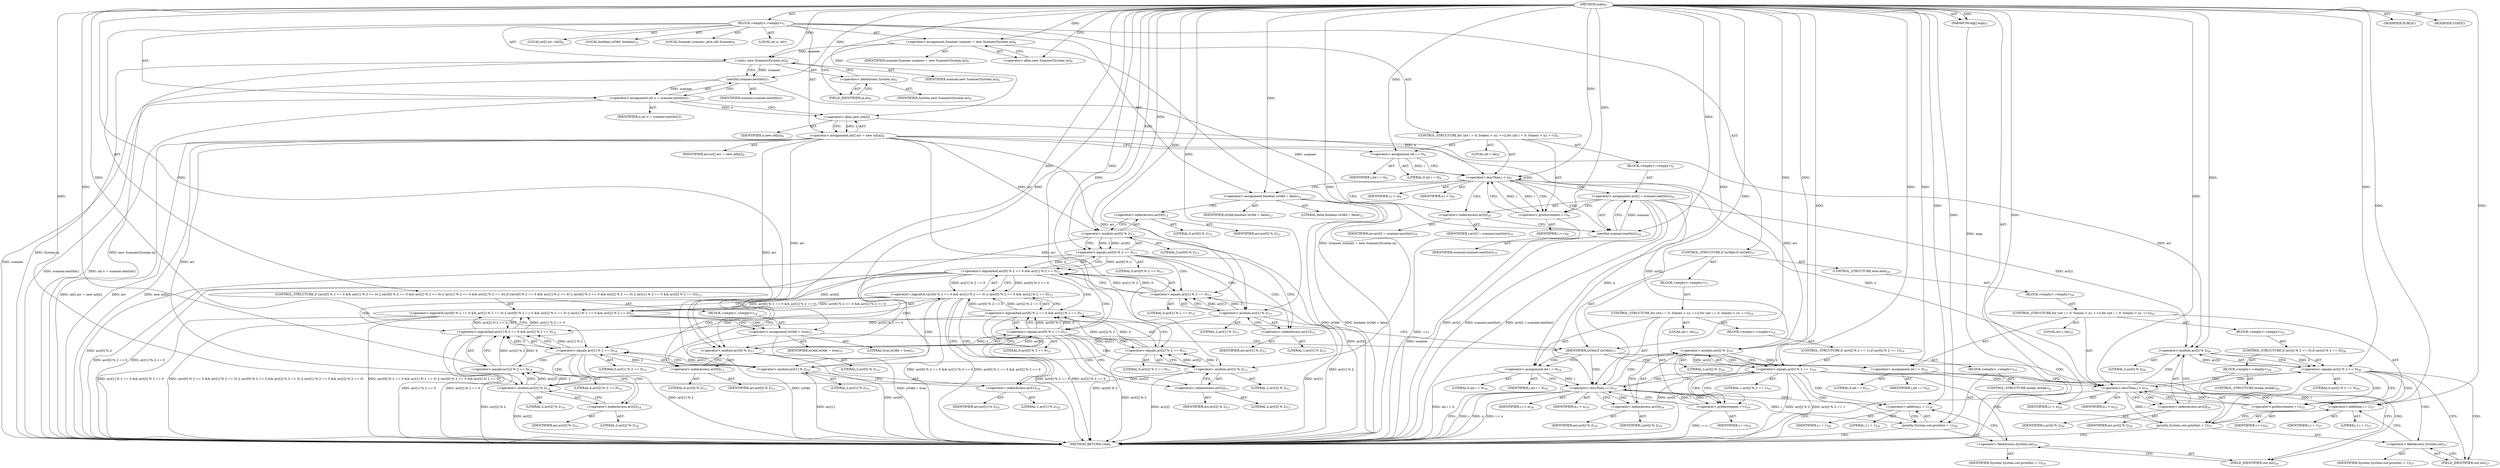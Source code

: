 digraph "main" {  
"19" [label = <(METHOD,main)<SUB>5</SUB>> ]
"20" [label = <(PARAM,String[] args)<SUB>5</SUB>> ]
"21" [label = <(BLOCK,&lt;empty&gt;,&lt;empty&gt;)<SUB>5</SUB>> ]
"4" [label = <(LOCAL,Scanner scanner: java.util.Scanner)<SUB>6</SUB>> ]
"22" [label = <(&lt;operator&gt;.assignment,Scanner scanner = new Scanner(System.in))<SUB>6</SUB>> ]
"23" [label = <(IDENTIFIER,scanner,Scanner scanner = new Scanner(System.in))<SUB>6</SUB>> ]
"24" [label = <(&lt;operator&gt;.alloc,new Scanner(System.in))<SUB>6</SUB>> ]
"25" [label = <(&lt;init&gt;,new Scanner(System.in))<SUB>6</SUB>> ]
"3" [label = <(IDENTIFIER,scanner,new Scanner(System.in))<SUB>6</SUB>> ]
"26" [label = <(&lt;operator&gt;.fieldAccess,System.in)<SUB>6</SUB>> ]
"27" [label = <(IDENTIFIER,System,new Scanner(System.in))<SUB>6</SUB>> ]
"28" [label = <(FIELD_IDENTIFIER,in,in)<SUB>6</SUB>> ]
"29" [label = <(LOCAL,int n: int)<SUB>7</SUB>> ]
"30" [label = <(&lt;operator&gt;.assignment,int n = scanner.nextInt())<SUB>7</SUB>> ]
"31" [label = <(IDENTIFIER,n,int n = scanner.nextInt())<SUB>7</SUB>> ]
"32" [label = <(nextInt,scanner.nextInt())<SUB>7</SUB>> ]
"33" [label = <(IDENTIFIER,scanner,scanner.nextInt())<SUB>7</SUB>> ]
"34" [label = <(LOCAL,int[] arr: int[])<SUB>8</SUB>> ]
"35" [label = <(&lt;operator&gt;.assignment,int[] arr = new int[n])<SUB>8</SUB>> ]
"36" [label = <(IDENTIFIER,arr,int[] arr = new int[n])<SUB>8</SUB>> ]
"37" [label = <(&lt;operator&gt;.alloc,new int[n])> ]
"38" [label = <(IDENTIFIER,n,new int[n])<SUB>8</SUB>> ]
"39" [label = <(CONTROL_STRUCTURE,for (int i = 0; Some(i &lt; n); ++i),for (int i = 0; Some(i &lt; n); ++i))<SUB>9</SUB>> ]
"40" [label = <(LOCAL,int i: int)<SUB>9</SUB>> ]
"41" [label = <(&lt;operator&gt;.assignment,int i = 0)<SUB>9</SUB>> ]
"42" [label = <(IDENTIFIER,i,int i = 0)<SUB>9</SUB>> ]
"43" [label = <(LITERAL,0,int i = 0)<SUB>9</SUB>> ]
"44" [label = <(&lt;operator&gt;.lessThan,i &lt; n)<SUB>9</SUB>> ]
"45" [label = <(IDENTIFIER,i,i &lt; n)<SUB>9</SUB>> ]
"46" [label = <(IDENTIFIER,n,i &lt; n)<SUB>9</SUB>> ]
"47" [label = <(&lt;operator&gt;.preIncrement,++i)<SUB>9</SUB>> ]
"48" [label = <(IDENTIFIER,i,++i)<SUB>9</SUB>> ]
"49" [label = <(BLOCK,&lt;empty&gt;,&lt;empty&gt;)<SUB>9</SUB>> ]
"50" [label = <(&lt;operator&gt;.assignment,arr[i] = scanner.nextInt())<SUB>10</SUB>> ]
"51" [label = <(&lt;operator&gt;.indexAccess,arr[i])<SUB>10</SUB>> ]
"52" [label = <(IDENTIFIER,arr,arr[i] = scanner.nextInt())<SUB>10</SUB>> ]
"53" [label = <(IDENTIFIER,i,arr[i] = scanner.nextInt())<SUB>10</SUB>> ]
"54" [label = <(nextInt,scanner.nextInt())<SUB>10</SUB>> ]
"55" [label = <(IDENTIFIER,scanner,scanner.nextInt())<SUB>10</SUB>> ]
"56" [label = <(LOCAL,boolean isOdd: boolean)<SUB>12</SUB>> ]
"57" [label = <(&lt;operator&gt;.assignment,boolean isOdd = false)<SUB>12</SUB>> ]
"58" [label = <(IDENTIFIER,isOdd,boolean isOdd = false)<SUB>12</SUB>> ]
"59" [label = <(LITERAL,false,boolean isOdd = false)<SUB>12</SUB>> ]
"60" [label = <(CONTROL_STRUCTURE,if ((arr[0] % 2 == 0 &amp;&amp; arr[1] % 2 == 0) || (arr[0] % 2 == 0 &amp;&amp; arr[2] % 2 == 0) || (arr[1] % 2 == 0 &amp;&amp; arr[2] % 2 == 0)),if ((arr[0] % 2 == 0 &amp;&amp; arr[1] % 2 == 0) || (arr[0] % 2 == 0 &amp;&amp; arr[2] % 2 == 0) || (arr[1] % 2 == 0 &amp;&amp; arr[2] % 2 == 0)))<SUB>13</SUB>> ]
"61" [label = <(&lt;operator&gt;.logicalOr,(arr[0] % 2 == 0 &amp;&amp; arr[1] % 2 == 0) || (arr[0] % 2 == 0 &amp;&amp; arr[2] % 2 == 0) || (arr[1] % 2 == 0 &amp;&amp; arr[2] % 2 == 0))<SUB>13</SUB>> ]
"62" [label = <(&lt;operator&gt;.logicalOr,(arr[0] % 2 == 0 &amp;&amp; arr[1] % 2 == 0) || (arr[0] % 2 == 0 &amp;&amp; arr[2] % 2 == 0))<SUB>13</SUB>> ]
"63" [label = <(&lt;operator&gt;.logicalAnd,arr[0] % 2 == 0 &amp;&amp; arr[1] % 2 == 0)<SUB>13</SUB>> ]
"64" [label = <(&lt;operator&gt;.equals,arr[0] % 2 == 0)<SUB>13</SUB>> ]
"65" [label = <(&lt;operator&gt;.modulo,arr[0] % 2)<SUB>13</SUB>> ]
"66" [label = <(&lt;operator&gt;.indexAccess,arr[0])<SUB>13</SUB>> ]
"67" [label = <(IDENTIFIER,arr,arr[0] % 2)<SUB>13</SUB>> ]
"68" [label = <(LITERAL,0,arr[0] % 2)<SUB>13</SUB>> ]
"69" [label = <(LITERAL,2,arr[0] % 2)<SUB>13</SUB>> ]
"70" [label = <(LITERAL,0,arr[0] % 2 == 0)<SUB>13</SUB>> ]
"71" [label = <(&lt;operator&gt;.equals,arr[1] % 2 == 0)<SUB>13</SUB>> ]
"72" [label = <(&lt;operator&gt;.modulo,arr[1] % 2)<SUB>13</SUB>> ]
"73" [label = <(&lt;operator&gt;.indexAccess,arr[1])<SUB>13</SUB>> ]
"74" [label = <(IDENTIFIER,arr,arr[1] % 2)<SUB>13</SUB>> ]
"75" [label = <(LITERAL,1,arr[1] % 2)<SUB>13</SUB>> ]
"76" [label = <(LITERAL,2,arr[1] % 2)<SUB>13</SUB>> ]
"77" [label = <(LITERAL,0,arr[1] % 2 == 0)<SUB>13</SUB>> ]
"78" [label = <(&lt;operator&gt;.logicalAnd,arr[0] % 2 == 0 &amp;&amp; arr[2] % 2 == 0)<SUB>13</SUB>> ]
"79" [label = <(&lt;operator&gt;.equals,arr[0] % 2 == 0)<SUB>13</SUB>> ]
"80" [label = <(&lt;operator&gt;.modulo,arr[0] % 2)<SUB>13</SUB>> ]
"81" [label = <(&lt;operator&gt;.indexAccess,arr[0])<SUB>13</SUB>> ]
"82" [label = <(IDENTIFIER,arr,arr[0] % 2)<SUB>13</SUB>> ]
"83" [label = <(LITERAL,0,arr[0] % 2)<SUB>13</SUB>> ]
"84" [label = <(LITERAL,2,arr[0] % 2)<SUB>13</SUB>> ]
"85" [label = <(LITERAL,0,arr[0] % 2 == 0)<SUB>13</SUB>> ]
"86" [label = <(&lt;operator&gt;.equals,arr[2] % 2 == 0)<SUB>13</SUB>> ]
"87" [label = <(&lt;operator&gt;.modulo,arr[2] % 2)<SUB>13</SUB>> ]
"88" [label = <(&lt;operator&gt;.indexAccess,arr[2])<SUB>13</SUB>> ]
"89" [label = <(IDENTIFIER,arr,arr[2] % 2)<SUB>13</SUB>> ]
"90" [label = <(LITERAL,2,arr[2] % 2)<SUB>13</SUB>> ]
"91" [label = <(LITERAL,2,arr[2] % 2)<SUB>13</SUB>> ]
"92" [label = <(LITERAL,0,arr[2] % 2 == 0)<SUB>13</SUB>> ]
"93" [label = <(&lt;operator&gt;.logicalAnd,arr[1] % 2 == 0 &amp;&amp; arr[2] % 2 == 0)<SUB>14</SUB>> ]
"94" [label = <(&lt;operator&gt;.equals,arr[1] % 2 == 0)<SUB>14</SUB>> ]
"95" [label = <(&lt;operator&gt;.modulo,arr[1] % 2)<SUB>14</SUB>> ]
"96" [label = <(&lt;operator&gt;.indexAccess,arr[1])<SUB>14</SUB>> ]
"97" [label = <(IDENTIFIER,arr,arr[1] % 2)<SUB>14</SUB>> ]
"98" [label = <(LITERAL,1,arr[1] % 2)<SUB>14</SUB>> ]
"99" [label = <(LITERAL,2,arr[1] % 2)<SUB>14</SUB>> ]
"100" [label = <(LITERAL,0,arr[1] % 2 == 0)<SUB>14</SUB>> ]
"101" [label = <(&lt;operator&gt;.equals,arr[2] % 2 == 0)<SUB>14</SUB>> ]
"102" [label = <(&lt;operator&gt;.modulo,arr[2] % 2)<SUB>14</SUB>> ]
"103" [label = <(&lt;operator&gt;.indexAccess,arr[2])<SUB>14</SUB>> ]
"104" [label = <(IDENTIFIER,arr,arr[2] % 2)<SUB>14</SUB>> ]
"105" [label = <(LITERAL,2,arr[2] % 2)<SUB>14</SUB>> ]
"106" [label = <(LITERAL,2,arr[2] % 2)<SUB>14</SUB>> ]
"107" [label = <(LITERAL,0,arr[2] % 2 == 0)<SUB>14</SUB>> ]
"108" [label = <(BLOCK,&lt;empty&gt;,&lt;empty&gt;)<SUB>14</SUB>> ]
"109" [label = <(&lt;operator&gt;.assignment,isOdd = true)<SUB>15</SUB>> ]
"110" [label = <(IDENTIFIER,isOdd,isOdd = true)<SUB>15</SUB>> ]
"111" [label = <(LITERAL,true,isOdd = true)<SUB>15</SUB>> ]
"112" [label = <(CONTROL_STRUCTURE,if (isOdd),if (isOdd))<SUB>17</SUB>> ]
"113" [label = <(IDENTIFIER,isOdd,if (isOdd))<SUB>17</SUB>> ]
"114" [label = <(BLOCK,&lt;empty&gt;,&lt;empty&gt;)<SUB>17</SUB>> ]
"115" [label = <(CONTROL_STRUCTURE,for (int i = 0; Some(i &lt; n); ++i),for (int i = 0; Some(i &lt; n); ++i))<SUB>18</SUB>> ]
"116" [label = <(LOCAL,int i: int)<SUB>18</SUB>> ]
"117" [label = <(&lt;operator&gt;.assignment,int i = 0)<SUB>18</SUB>> ]
"118" [label = <(IDENTIFIER,i,int i = 0)<SUB>18</SUB>> ]
"119" [label = <(LITERAL,0,int i = 0)<SUB>18</SUB>> ]
"120" [label = <(&lt;operator&gt;.lessThan,i &lt; n)<SUB>18</SUB>> ]
"121" [label = <(IDENTIFIER,i,i &lt; n)<SUB>18</SUB>> ]
"122" [label = <(IDENTIFIER,n,i &lt; n)<SUB>18</SUB>> ]
"123" [label = <(&lt;operator&gt;.preIncrement,++i)<SUB>18</SUB>> ]
"124" [label = <(IDENTIFIER,i,++i)<SUB>18</SUB>> ]
"125" [label = <(BLOCK,&lt;empty&gt;,&lt;empty&gt;)<SUB>18</SUB>> ]
"126" [label = <(CONTROL_STRUCTURE,if (arr[i] % 2 == 1),if (arr[i] % 2 == 1))<SUB>19</SUB>> ]
"127" [label = <(&lt;operator&gt;.equals,arr[i] % 2 == 1)<SUB>19</SUB>> ]
"128" [label = <(&lt;operator&gt;.modulo,arr[i] % 2)<SUB>19</SUB>> ]
"129" [label = <(&lt;operator&gt;.indexAccess,arr[i])<SUB>19</SUB>> ]
"130" [label = <(IDENTIFIER,arr,arr[i] % 2)<SUB>19</SUB>> ]
"131" [label = <(IDENTIFIER,i,arr[i] % 2)<SUB>19</SUB>> ]
"132" [label = <(LITERAL,2,arr[i] % 2)<SUB>19</SUB>> ]
"133" [label = <(LITERAL,1,arr[i] % 2 == 1)<SUB>19</SUB>> ]
"134" [label = <(BLOCK,&lt;empty&gt;,&lt;empty&gt;)<SUB>19</SUB>> ]
"135" [label = <(println,System.out.println(i + 1))<SUB>20</SUB>> ]
"136" [label = <(&lt;operator&gt;.fieldAccess,System.out)<SUB>20</SUB>> ]
"137" [label = <(IDENTIFIER,System,System.out.println(i + 1))<SUB>20</SUB>> ]
"138" [label = <(FIELD_IDENTIFIER,out,out)<SUB>20</SUB>> ]
"139" [label = <(&lt;operator&gt;.addition,i + 1)<SUB>20</SUB>> ]
"140" [label = <(IDENTIFIER,i,i + 1)<SUB>20</SUB>> ]
"141" [label = <(LITERAL,1,i + 1)<SUB>20</SUB>> ]
"142" [label = <(CONTROL_STRUCTURE,break;,break;)<SUB>21</SUB>> ]
"143" [label = <(CONTROL_STRUCTURE,else,else)<SUB>24</SUB>> ]
"144" [label = <(BLOCK,&lt;empty&gt;,&lt;empty&gt;)<SUB>24</SUB>> ]
"145" [label = <(CONTROL_STRUCTURE,for (int i = 0; Some(i &lt; n); ++i),for (int i = 0; Some(i &lt; n); ++i))<SUB>25</SUB>> ]
"146" [label = <(LOCAL,int i: int)<SUB>25</SUB>> ]
"147" [label = <(&lt;operator&gt;.assignment,int i = 0)<SUB>25</SUB>> ]
"148" [label = <(IDENTIFIER,i,int i = 0)<SUB>25</SUB>> ]
"149" [label = <(LITERAL,0,int i = 0)<SUB>25</SUB>> ]
"150" [label = <(&lt;operator&gt;.lessThan,i &lt; n)<SUB>25</SUB>> ]
"151" [label = <(IDENTIFIER,i,i &lt; n)<SUB>25</SUB>> ]
"152" [label = <(IDENTIFIER,n,i &lt; n)<SUB>25</SUB>> ]
"153" [label = <(&lt;operator&gt;.preIncrement,++i)<SUB>25</SUB>> ]
"154" [label = <(IDENTIFIER,i,++i)<SUB>25</SUB>> ]
"155" [label = <(BLOCK,&lt;empty&gt;,&lt;empty&gt;)<SUB>25</SUB>> ]
"156" [label = <(CONTROL_STRUCTURE,if (arr[i] % 2 == 0),if (arr[i] % 2 == 0))<SUB>26</SUB>> ]
"157" [label = <(&lt;operator&gt;.equals,arr[i] % 2 == 0)<SUB>26</SUB>> ]
"158" [label = <(&lt;operator&gt;.modulo,arr[i] % 2)<SUB>26</SUB>> ]
"159" [label = <(&lt;operator&gt;.indexAccess,arr[i])<SUB>26</SUB>> ]
"160" [label = <(IDENTIFIER,arr,arr[i] % 2)<SUB>26</SUB>> ]
"161" [label = <(IDENTIFIER,i,arr[i] % 2)<SUB>26</SUB>> ]
"162" [label = <(LITERAL,2,arr[i] % 2)<SUB>26</SUB>> ]
"163" [label = <(LITERAL,0,arr[i] % 2 == 0)<SUB>26</SUB>> ]
"164" [label = <(BLOCK,&lt;empty&gt;,&lt;empty&gt;)<SUB>26</SUB>> ]
"165" [label = <(println,System.out.println(i + 1))<SUB>27</SUB>> ]
"166" [label = <(&lt;operator&gt;.fieldAccess,System.out)<SUB>27</SUB>> ]
"167" [label = <(IDENTIFIER,System,System.out.println(i + 1))<SUB>27</SUB>> ]
"168" [label = <(FIELD_IDENTIFIER,out,out)<SUB>27</SUB>> ]
"169" [label = <(&lt;operator&gt;.addition,i + 1)<SUB>27</SUB>> ]
"170" [label = <(IDENTIFIER,i,i + 1)<SUB>27</SUB>> ]
"171" [label = <(LITERAL,1,i + 1)<SUB>27</SUB>> ]
"172" [label = <(CONTROL_STRUCTURE,break;,break;)<SUB>28</SUB>> ]
"173" [label = <(MODIFIER,PUBLIC)> ]
"174" [label = <(MODIFIER,STATIC)> ]
"175" [label = <(METHOD_RETURN,void)<SUB>5</SUB>> ]
  "19" -> "20"  [ label = "AST: "] 
  "19" -> "21"  [ label = "AST: "] 
  "19" -> "173"  [ label = "AST: "] 
  "19" -> "174"  [ label = "AST: "] 
  "19" -> "175"  [ label = "AST: "] 
  "21" -> "4"  [ label = "AST: "] 
  "21" -> "22"  [ label = "AST: "] 
  "21" -> "25"  [ label = "AST: "] 
  "21" -> "29"  [ label = "AST: "] 
  "21" -> "30"  [ label = "AST: "] 
  "21" -> "34"  [ label = "AST: "] 
  "21" -> "35"  [ label = "AST: "] 
  "21" -> "39"  [ label = "AST: "] 
  "21" -> "56"  [ label = "AST: "] 
  "21" -> "57"  [ label = "AST: "] 
  "21" -> "60"  [ label = "AST: "] 
  "21" -> "112"  [ label = "AST: "] 
  "22" -> "23"  [ label = "AST: "] 
  "22" -> "24"  [ label = "AST: "] 
  "25" -> "3"  [ label = "AST: "] 
  "25" -> "26"  [ label = "AST: "] 
  "26" -> "27"  [ label = "AST: "] 
  "26" -> "28"  [ label = "AST: "] 
  "30" -> "31"  [ label = "AST: "] 
  "30" -> "32"  [ label = "AST: "] 
  "32" -> "33"  [ label = "AST: "] 
  "35" -> "36"  [ label = "AST: "] 
  "35" -> "37"  [ label = "AST: "] 
  "37" -> "38"  [ label = "AST: "] 
  "39" -> "40"  [ label = "AST: "] 
  "39" -> "41"  [ label = "AST: "] 
  "39" -> "44"  [ label = "AST: "] 
  "39" -> "47"  [ label = "AST: "] 
  "39" -> "49"  [ label = "AST: "] 
  "41" -> "42"  [ label = "AST: "] 
  "41" -> "43"  [ label = "AST: "] 
  "44" -> "45"  [ label = "AST: "] 
  "44" -> "46"  [ label = "AST: "] 
  "47" -> "48"  [ label = "AST: "] 
  "49" -> "50"  [ label = "AST: "] 
  "50" -> "51"  [ label = "AST: "] 
  "50" -> "54"  [ label = "AST: "] 
  "51" -> "52"  [ label = "AST: "] 
  "51" -> "53"  [ label = "AST: "] 
  "54" -> "55"  [ label = "AST: "] 
  "57" -> "58"  [ label = "AST: "] 
  "57" -> "59"  [ label = "AST: "] 
  "60" -> "61"  [ label = "AST: "] 
  "60" -> "108"  [ label = "AST: "] 
  "61" -> "62"  [ label = "AST: "] 
  "61" -> "93"  [ label = "AST: "] 
  "62" -> "63"  [ label = "AST: "] 
  "62" -> "78"  [ label = "AST: "] 
  "63" -> "64"  [ label = "AST: "] 
  "63" -> "71"  [ label = "AST: "] 
  "64" -> "65"  [ label = "AST: "] 
  "64" -> "70"  [ label = "AST: "] 
  "65" -> "66"  [ label = "AST: "] 
  "65" -> "69"  [ label = "AST: "] 
  "66" -> "67"  [ label = "AST: "] 
  "66" -> "68"  [ label = "AST: "] 
  "71" -> "72"  [ label = "AST: "] 
  "71" -> "77"  [ label = "AST: "] 
  "72" -> "73"  [ label = "AST: "] 
  "72" -> "76"  [ label = "AST: "] 
  "73" -> "74"  [ label = "AST: "] 
  "73" -> "75"  [ label = "AST: "] 
  "78" -> "79"  [ label = "AST: "] 
  "78" -> "86"  [ label = "AST: "] 
  "79" -> "80"  [ label = "AST: "] 
  "79" -> "85"  [ label = "AST: "] 
  "80" -> "81"  [ label = "AST: "] 
  "80" -> "84"  [ label = "AST: "] 
  "81" -> "82"  [ label = "AST: "] 
  "81" -> "83"  [ label = "AST: "] 
  "86" -> "87"  [ label = "AST: "] 
  "86" -> "92"  [ label = "AST: "] 
  "87" -> "88"  [ label = "AST: "] 
  "87" -> "91"  [ label = "AST: "] 
  "88" -> "89"  [ label = "AST: "] 
  "88" -> "90"  [ label = "AST: "] 
  "93" -> "94"  [ label = "AST: "] 
  "93" -> "101"  [ label = "AST: "] 
  "94" -> "95"  [ label = "AST: "] 
  "94" -> "100"  [ label = "AST: "] 
  "95" -> "96"  [ label = "AST: "] 
  "95" -> "99"  [ label = "AST: "] 
  "96" -> "97"  [ label = "AST: "] 
  "96" -> "98"  [ label = "AST: "] 
  "101" -> "102"  [ label = "AST: "] 
  "101" -> "107"  [ label = "AST: "] 
  "102" -> "103"  [ label = "AST: "] 
  "102" -> "106"  [ label = "AST: "] 
  "103" -> "104"  [ label = "AST: "] 
  "103" -> "105"  [ label = "AST: "] 
  "108" -> "109"  [ label = "AST: "] 
  "109" -> "110"  [ label = "AST: "] 
  "109" -> "111"  [ label = "AST: "] 
  "112" -> "113"  [ label = "AST: "] 
  "112" -> "114"  [ label = "AST: "] 
  "112" -> "143"  [ label = "AST: "] 
  "114" -> "115"  [ label = "AST: "] 
  "115" -> "116"  [ label = "AST: "] 
  "115" -> "117"  [ label = "AST: "] 
  "115" -> "120"  [ label = "AST: "] 
  "115" -> "123"  [ label = "AST: "] 
  "115" -> "125"  [ label = "AST: "] 
  "117" -> "118"  [ label = "AST: "] 
  "117" -> "119"  [ label = "AST: "] 
  "120" -> "121"  [ label = "AST: "] 
  "120" -> "122"  [ label = "AST: "] 
  "123" -> "124"  [ label = "AST: "] 
  "125" -> "126"  [ label = "AST: "] 
  "126" -> "127"  [ label = "AST: "] 
  "126" -> "134"  [ label = "AST: "] 
  "127" -> "128"  [ label = "AST: "] 
  "127" -> "133"  [ label = "AST: "] 
  "128" -> "129"  [ label = "AST: "] 
  "128" -> "132"  [ label = "AST: "] 
  "129" -> "130"  [ label = "AST: "] 
  "129" -> "131"  [ label = "AST: "] 
  "134" -> "135"  [ label = "AST: "] 
  "134" -> "142"  [ label = "AST: "] 
  "135" -> "136"  [ label = "AST: "] 
  "135" -> "139"  [ label = "AST: "] 
  "136" -> "137"  [ label = "AST: "] 
  "136" -> "138"  [ label = "AST: "] 
  "139" -> "140"  [ label = "AST: "] 
  "139" -> "141"  [ label = "AST: "] 
  "143" -> "144"  [ label = "AST: "] 
  "144" -> "145"  [ label = "AST: "] 
  "145" -> "146"  [ label = "AST: "] 
  "145" -> "147"  [ label = "AST: "] 
  "145" -> "150"  [ label = "AST: "] 
  "145" -> "153"  [ label = "AST: "] 
  "145" -> "155"  [ label = "AST: "] 
  "147" -> "148"  [ label = "AST: "] 
  "147" -> "149"  [ label = "AST: "] 
  "150" -> "151"  [ label = "AST: "] 
  "150" -> "152"  [ label = "AST: "] 
  "153" -> "154"  [ label = "AST: "] 
  "155" -> "156"  [ label = "AST: "] 
  "156" -> "157"  [ label = "AST: "] 
  "156" -> "164"  [ label = "AST: "] 
  "157" -> "158"  [ label = "AST: "] 
  "157" -> "163"  [ label = "AST: "] 
  "158" -> "159"  [ label = "AST: "] 
  "158" -> "162"  [ label = "AST: "] 
  "159" -> "160"  [ label = "AST: "] 
  "159" -> "161"  [ label = "AST: "] 
  "164" -> "165"  [ label = "AST: "] 
  "164" -> "172"  [ label = "AST: "] 
  "165" -> "166"  [ label = "AST: "] 
  "165" -> "169"  [ label = "AST: "] 
  "166" -> "167"  [ label = "AST: "] 
  "166" -> "168"  [ label = "AST: "] 
  "169" -> "170"  [ label = "AST: "] 
  "169" -> "171"  [ label = "AST: "] 
  "22" -> "28"  [ label = "CFG: "] 
  "25" -> "32"  [ label = "CFG: "] 
  "30" -> "37"  [ label = "CFG: "] 
  "35" -> "41"  [ label = "CFG: "] 
  "57" -> "66"  [ label = "CFG: "] 
  "24" -> "22"  [ label = "CFG: "] 
  "26" -> "25"  [ label = "CFG: "] 
  "32" -> "30"  [ label = "CFG: "] 
  "37" -> "35"  [ label = "CFG: "] 
  "41" -> "44"  [ label = "CFG: "] 
  "44" -> "51"  [ label = "CFG: "] 
  "44" -> "57"  [ label = "CFG: "] 
  "47" -> "44"  [ label = "CFG: "] 
  "61" -> "113"  [ label = "CFG: "] 
  "61" -> "109"  [ label = "CFG: "] 
  "113" -> "117"  [ label = "CFG: "] 
  "113" -> "147"  [ label = "CFG: "] 
  "28" -> "26"  [ label = "CFG: "] 
  "50" -> "47"  [ label = "CFG: "] 
  "62" -> "61"  [ label = "CFG: "] 
  "62" -> "96"  [ label = "CFG: "] 
  "93" -> "61"  [ label = "CFG: "] 
  "109" -> "113"  [ label = "CFG: "] 
  "51" -> "54"  [ label = "CFG: "] 
  "54" -> "50"  [ label = "CFG: "] 
  "63" -> "62"  [ label = "CFG: "] 
  "63" -> "81"  [ label = "CFG: "] 
  "78" -> "62"  [ label = "CFG: "] 
  "94" -> "93"  [ label = "CFG: "] 
  "94" -> "103"  [ label = "CFG: "] 
  "101" -> "93"  [ label = "CFG: "] 
  "117" -> "120"  [ label = "CFG: "] 
  "120" -> "175"  [ label = "CFG: "] 
  "120" -> "129"  [ label = "CFG: "] 
  "123" -> "120"  [ label = "CFG: "] 
  "64" -> "63"  [ label = "CFG: "] 
  "64" -> "73"  [ label = "CFG: "] 
  "71" -> "63"  [ label = "CFG: "] 
  "79" -> "78"  [ label = "CFG: "] 
  "79" -> "88"  [ label = "CFG: "] 
  "86" -> "78"  [ label = "CFG: "] 
  "95" -> "94"  [ label = "CFG: "] 
  "102" -> "101"  [ label = "CFG: "] 
  "147" -> "150"  [ label = "CFG: "] 
  "150" -> "175"  [ label = "CFG: "] 
  "150" -> "159"  [ label = "CFG: "] 
  "153" -> "150"  [ label = "CFG: "] 
  "65" -> "64"  [ label = "CFG: "] 
  "72" -> "71"  [ label = "CFG: "] 
  "80" -> "79"  [ label = "CFG: "] 
  "87" -> "86"  [ label = "CFG: "] 
  "96" -> "95"  [ label = "CFG: "] 
  "103" -> "102"  [ label = "CFG: "] 
  "127" -> "138"  [ label = "CFG: "] 
  "127" -> "123"  [ label = "CFG: "] 
  "66" -> "65"  [ label = "CFG: "] 
  "73" -> "72"  [ label = "CFG: "] 
  "81" -> "80"  [ label = "CFG: "] 
  "88" -> "87"  [ label = "CFG: "] 
  "128" -> "127"  [ label = "CFG: "] 
  "135" -> "175"  [ label = "CFG: "] 
  "157" -> "168"  [ label = "CFG: "] 
  "157" -> "153"  [ label = "CFG: "] 
  "129" -> "128"  [ label = "CFG: "] 
  "136" -> "139"  [ label = "CFG: "] 
  "139" -> "135"  [ label = "CFG: "] 
  "158" -> "157"  [ label = "CFG: "] 
  "165" -> "175"  [ label = "CFG: "] 
  "138" -> "136"  [ label = "CFG: "] 
  "159" -> "158"  [ label = "CFG: "] 
  "166" -> "169"  [ label = "CFG: "] 
  "169" -> "165"  [ label = "CFG: "] 
  "168" -> "166"  [ label = "CFG: "] 
  "19" -> "24"  [ label = "CFG: "] 
  "20" -> "175"  [ label = "DDG: args"] 
  "22" -> "175"  [ label = "DDG: Scanner scanner = new Scanner(System.in)"] 
  "25" -> "175"  [ label = "DDG: System.in"] 
  "25" -> "175"  [ label = "DDG: new Scanner(System.in)"] 
  "32" -> "175"  [ label = "DDG: scanner"] 
  "30" -> "175"  [ label = "DDG: scanner.nextInt()"] 
  "30" -> "175"  [ label = "DDG: int n = scanner.nextInt()"] 
  "35" -> "175"  [ label = "DDG: arr"] 
  "35" -> "175"  [ label = "DDG: new int[n]"] 
  "35" -> "175"  [ label = "DDG: int[] arr = new int[n]"] 
  "57" -> "175"  [ label = "DDG: isOdd"] 
  "57" -> "175"  [ label = "DDG: boolean isOdd = false"] 
  "65" -> "175"  [ label = "DDG: arr[0]"] 
  "64" -> "175"  [ label = "DDG: arr[0] % 2"] 
  "63" -> "175"  [ label = "DDG: arr[0] % 2 == 0"] 
  "72" -> "175"  [ label = "DDG: arr[1]"] 
  "71" -> "175"  [ label = "DDG: arr[1] % 2"] 
  "63" -> "175"  [ label = "DDG: arr[1] % 2 == 0"] 
  "62" -> "175"  [ label = "DDG: arr[0] % 2 == 0 &amp;&amp; arr[1] % 2 == 0"] 
  "80" -> "175"  [ label = "DDG: arr[0]"] 
  "79" -> "175"  [ label = "DDG: arr[0] % 2"] 
  "78" -> "175"  [ label = "DDG: arr[0] % 2 == 0"] 
  "87" -> "175"  [ label = "DDG: arr[2]"] 
  "86" -> "175"  [ label = "DDG: arr[2] % 2"] 
  "78" -> "175"  [ label = "DDG: arr[2] % 2 == 0"] 
  "62" -> "175"  [ label = "DDG: arr[0] % 2 == 0 &amp;&amp; arr[2] % 2 == 0"] 
  "61" -> "175"  [ label = "DDG: (arr[0] % 2 == 0 &amp;&amp; arr[1] % 2 == 0) || (arr[0] % 2 == 0 &amp;&amp; arr[2] % 2 == 0)"] 
  "95" -> "175"  [ label = "DDG: arr[1]"] 
  "94" -> "175"  [ label = "DDG: arr[1] % 2"] 
  "93" -> "175"  [ label = "DDG: arr[1] % 2 == 0"] 
  "102" -> "175"  [ label = "DDG: arr[2]"] 
  "101" -> "175"  [ label = "DDG: arr[2] % 2"] 
  "93" -> "175"  [ label = "DDG: arr[2] % 2 == 0"] 
  "61" -> "175"  [ label = "DDG: arr[1] % 2 == 0 &amp;&amp; arr[2] % 2 == 0"] 
  "61" -> "175"  [ label = "DDG: (arr[0] % 2 == 0 &amp;&amp; arr[1] % 2 == 0) || (arr[0] % 2 == 0 &amp;&amp; arr[2] % 2 == 0) || (arr[1] % 2 == 0 &amp;&amp; arr[2] % 2 == 0)"] 
  "109" -> "175"  [ label = "DDG: isOdd"] 
  "109" -> "175"  [ label = "DDG: isOdd = true"] 
  "117" -> "175"  [ label = "DDG: int i = 0"] 
  "120" -> "175"  [ label = "DDG: i"] 
  "120" -> "175"  [ label = "DDG: n"] 
  "120" -> "175"  [ label = "DDG: i &lt; n"] 
  "128" -> "175"  [ label = "DDG: arr[i]"] 
  "127" -> "175"  [ label = "DDG: arr[i] % 2"] 
  "127" -> "175"  [ label = "DDG: arr[i] % 2 == 1"] 
  "123" -> "175"  [ label = "DDG: ++i"] 
  "50" -> "175"  [ label = "DDG: arr[i]"] 
  "54" -> "175"  [ label = "DDG: scanner"] 
  "50" -> "175"  [ label = "DDG: scanner.nextInt()"] 
  "50" -> "175"  [ label = "DDG: arr[i] = scanner.nextInt()"] 
  "47" -> "175"  [ label = "DDG: ++i"] 
  "19" -> "20"  [ label = "DDG: "] 
  "19" -> "22"  [ label = "DDG: "] 
  "32" -> "30"  [ label = "DDG: scanner"] 
  "37" -> "35"  [ label = "DDG: n"] 
  "19" -> "57"  [ label = "DDG: "] 
  "22" -> "25"  [ label = "DDG: scanner"] 
  "19" -> "25"  [ label = "DDG: "] 
  "19" -> "41"  [ label = "DDG: "] 
  "19" -> "113"  [ label = "DDG: "] 
  "25" -> "32"  [ label = "DDG: scanner"] 
  "19" -> "32"  [ label = "DDG: "] 
  "30" -> "37"  [ label = "DDG: n"] 
  "19" -> "37"  [ label = "DDG: "] 
  "41" -> "44"  [ label = "DDG: i"] 
  "47" -> "44"  [ label = "DDG: i"] 
  "19" -> "44"  [ label = "DDG: "] 
  "37" -> "44"  [ label = "DDG: n"] 
  "44" -> "47"  [ label = "DDG: i"] 
  "19" -> "47"  [ label = "DDG: "] 
  "54" -> "50"  [ label = "DDG: scanner"] 
  "62" -> "61"  [ label = "DDG: arr[0] % 2 == 0 &amp;&amp; arr[1] % 2 == 0"] 
  "62" -> "61"  [ label = "DDG: arr[0] % 2 == 0 &amp;&amp; arr[2] % 2 == 0"] 
  "93" -> "61"  [ label = "DDG: arr[1] % 2 == 0"] 
  "93" -> "61"  [ label = "DDG: arr[2] % 2 == 0"] 
  "19" -> "109"  [ label = "DDG: "] 
  "63" -> "62"  [ label = "DDG: arr[0] % 2 == 0"] 
  "63" -> "62"  [ label = "DDG: arr[1] % 2 == 0"] 
  "78" -> "62"  [ label = "DDG: arr[0] % 2 == 0"] 
  "78" -> "62"  [ label = "DDG: arr[2] % 2 == 0"] 
  "94" -> "93"  [ label = "DDG: arr[1] % 2"] 
  "94" -> "93"  [ label = "DDG: 0"] 
  "78" -> "93"  [ label = "DDG: arr[2] % 2 == 0"] 
  "101" -> "93"  [ label = "DDG: arr[2] % 2"] 
  "101" -> "93"  [ label = "DDG: 0"] 
  "19" -> "117"  [ label = "DDG: "] 
  "32" -> "54"  [ label = "DDG: scanner"] 
  "19" -> "54"  [ label = "DDG: "] 
  "64" -> "63"  [ label = "DDG: arr[0] % 2"] 
  "64" -> "63"  [ label = "DDG: 0"] 
  "71" -> "63"  [ label = "DDG: arr[1] % 2"] 
  "71" -> "63"  [ label = "DDG: 0"] 
  "79" -> "78"  [ label = "DDG: arr[0] % 2"] 
  "79" -> "78"  [ label = "DDG: 0"] 
  "86" -> "78"  [ label = "DDG: arr[2] % 2"] 
  "86" -> "78"  [ label = "DDG: 0"] 
  "95" -> "94"  [ label = "DDG: arr[1]"] 
  "95" -> "94"  [ label = "DDG: 2"] 
  "19" -> "94"  [ label = "DDG: "] 
  "102" -> "101"  [ label = "DDG: arr[2]"] 
  "102" -> "101"  [ label = "DDG: 2"] 
  "19" -> "101"  [ label = "DDG: "] 
  "117" -> "120"  [ label = "DDG: i"] 
  "123" -> "120"  [ label = "DDG: i"] 
  "19" -> "120"  [ label = "DDG: "] 
  "44" -> "120"  [ label = "DDG: n"] 
  "120" -> "123"  [ label = "DDG: i"] 
  "19" -> "123"  [ label = "DDG: "] 
  "19" -> "147"  [ label = "DDG: "] 
  "65" -> "64"  [ label = "DDG: arr[0]"] 
  "65" -> "64"  [ label = "DDG: 2"] 
  "19" -> "64"  [ label = "DDG: "] 
  "72" -> "71"  [ label = "DDG: arr[1]"] 
  "72" -> "71"  [ label = "DDG: 2"] 
  "19" -> "71"  [ label = "DDG: "] 
  "80" -> "79"  [ label = "DDG: arr[0]"] 
  "80" -> "79"  [ label = "DDG: 2"] 
  "19" -> "79"  [ label = "DDG: "] 
  "87" -> "86"  [ label = "DDG: arr[2]"] 
  "87" -> "86"  [ label = "DDG: 2"] 
  "19" -> "86"  [ label = "DDG: "] 
  "35" -> "95"  [ label = "DDG: arr"] 
  "72" -> "95"  [ label = "DDG: arr[1]"] 
  "19" -> "95"  [ label = "DDG: "] 
  "35" -> "102"  [ label = "DDG: arr"] 
  "87" -> "102"  [ label = "DDG: arr[2]"] 
  "19" -> "102"  [ label = "DDG: "] 
  "147" -> "150"  [ label = "DDG: i"] 
  "153" -> "150"  [ label = "DDG: i"] 
  "19" -> "150"  [ label = "DDG: "] 
  "44" -> "150"  [ label = "DDG: n"] 
  "150" -> "153"  [ label = "DDG: i"] 
  "19" -> "153"  [ label = "DDG: "] 
  "35" -> "65"  [ label = "DDG: arr"] 
  "19" -> "65"  [ label = "DDG: "] 
  "35" -> "72"  [ label = "DDG: arr"] 
  "19" -> "72"  [ label = "DDG: "] 
  "35" -> "80"  [ label = "DDG: arr"] 
  "65" -> "80"  [ label = "DDG: arr[0]"] 
  "19" -> "80"  [ label = "DDG: "] 
  "35" -> "87"  [ label = "DDG: arr"] 
  "19" -> "87"  [ label = "DDG: "] 
  "128" -> "127"  [ label = "DDG: arr[i]"] 
  "128" -> "127"  [ label = "DDG: 2"] 
  "19" -> "127"  [ label = "DDG: "] 
  "35" -> "128"  [ label = "DDG: arr"] 
  "50" -> "128"  [ label = "DDG: arr[i]"] 
  "19" -> "128"  [ label = "DDG: "] 
  "120" -> "135"  [ label = "DDG: i"] 
  "19" -> "135"  [ label = "DDG: "] 
  "158" -> "157"  [ label = "DDG: arr[i]"] 
  "158" -> "157"  [ label = "DDG: 2"] 
  "19" -> "157"  [ label = "DDG: "] 
  "120" -> "139"  [ label = "DDG: i"] 
  "19" -> "139"  [ label = "DDG: "] 
  "35" -> "158"  [ label = "DDG: arr"] 
  "50" -> "158"  [ label = "DDG: arr[i]"] 
  "19" -> "158"  [ label = "DDG: "] 
  "150" -> "165"  [ label = "DDG: i"] 
  "19" -> "165"  [ label = "DDG: "] 
  "150" -> "169"  [ label = "DDG: i"] 
  "19" -> "169"  [ label = "DDG: "] 
  "44" -> "51"  [ label = "CDG: "] 
  "44" -> "50"  [ label = "CDG: "] 
  "44" -> "44"  [ label = "CDG: "] 
  "44" -> "54"  [ label = "CDG: "] 
  "44" -> "47"  [ label = "CDG: "] 
  "61" -> "109"  [ label = "CDG: "] 
  "113" -> "120"  [ label = "CDG: "] 
  "113" -> "150"  [ label = "CDG: "] 
  "113" -> "147"  [ label = "CDG: "] 
  "113" -> "117"  [ label = "CDG: "] 
  "62" -> "94"  [ label = "CDG: "] 
  "62" -> "96"  [ label = "CDG: "] 
  "62" -> "95"  [ label = "CDG: "] 
  "62" -> "93"  [ label = "CDG: "] 
  "63" -> "81"  [ label = "CDG: "] 
  "63" -> "79"  [ label = "CDG: "] 
  "63" -> "80"  [ label = "CDG: "] 
  "63" -> "78"  [ label = "CDG: "] 
  "94" -> "102"  [ label = "CDG: "] 
  "94" -> "103"  [ label = "CDG: "] 
  "94" -> "101"  [ label = "CDG: "] 
  "120" -> "128"  [ label = "CDG: "] 
  "120" -> "129"  [ label = "CDG: "] 
  "120" -> "127"  [ label = "CDG: "] 
  "64" -> "73"  [ label = "CDG: "] 
  "64" -> "72"  [ label = "CDG: "] 
  "64" -> "71"  [ label = "CDG: "] 
  "79" -> "87"  [ label = "CDG: "] 
  "79" -> "88"  [ label = "CDG: "] 
  "79" -> "86"  [ label = "CDG: "] 
  "150" -> "158"  [ label = "CDG: "] 
  "150" -> "157"  [ label = "CDG: "] 
  "150" -> "159"  [ label = "CDG: "] 
  "127" -> "120"  [ label = "CDG: "] 
  "127" -> "136"  [ label = "CDG: "] 
  "127" -> "138"  [ label = "CDG: "] 
  "127" -> "139"  [ label = "CDG: "] 
  "127" -> "123"  [ label = "CDG: "] 
  "127" -> "135"  [ label = "CDG: "] 
  "157" -> "169"  [ label = "CDG: "] 
  "157" -> "150"  [ label = "CDG: "] 
  "157" -> "153"  [ label = "CDG: "] 
  "157" -> "168"  [ label = "CDG: "] 
  "157" -> "166"  [ label = "CDG: "] 
  "157" -> "165"  [ label = "CDG: "] 
}
